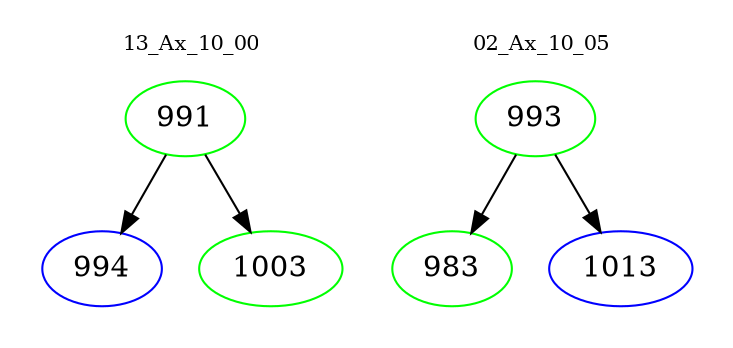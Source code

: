 digraph{
subgraph cluster_0 {
color = white
label = "13_Ax_10_00";
fontsize=10;
T0_991 [label="991", color="green"]
T0_991 -> T0_994 [color="black"]
T0_994 [label="994", color="blue"]
T0_991 -> T0_1003 [color="black"]
T0_1003 [label="1003", color="green"]
}
subgraph cluster_1 {
color = white
label = "02_Ax_10_05";
fontsize=10;
T1_993 [label="993", color="green"]
T1_993 -> T1_983 [color="black"]
T1_983 [label="983", color="green"]
T1_993 -> T1_1013 [color="black"]
T1_1013 [label="1013", color="blue"]
}
}
